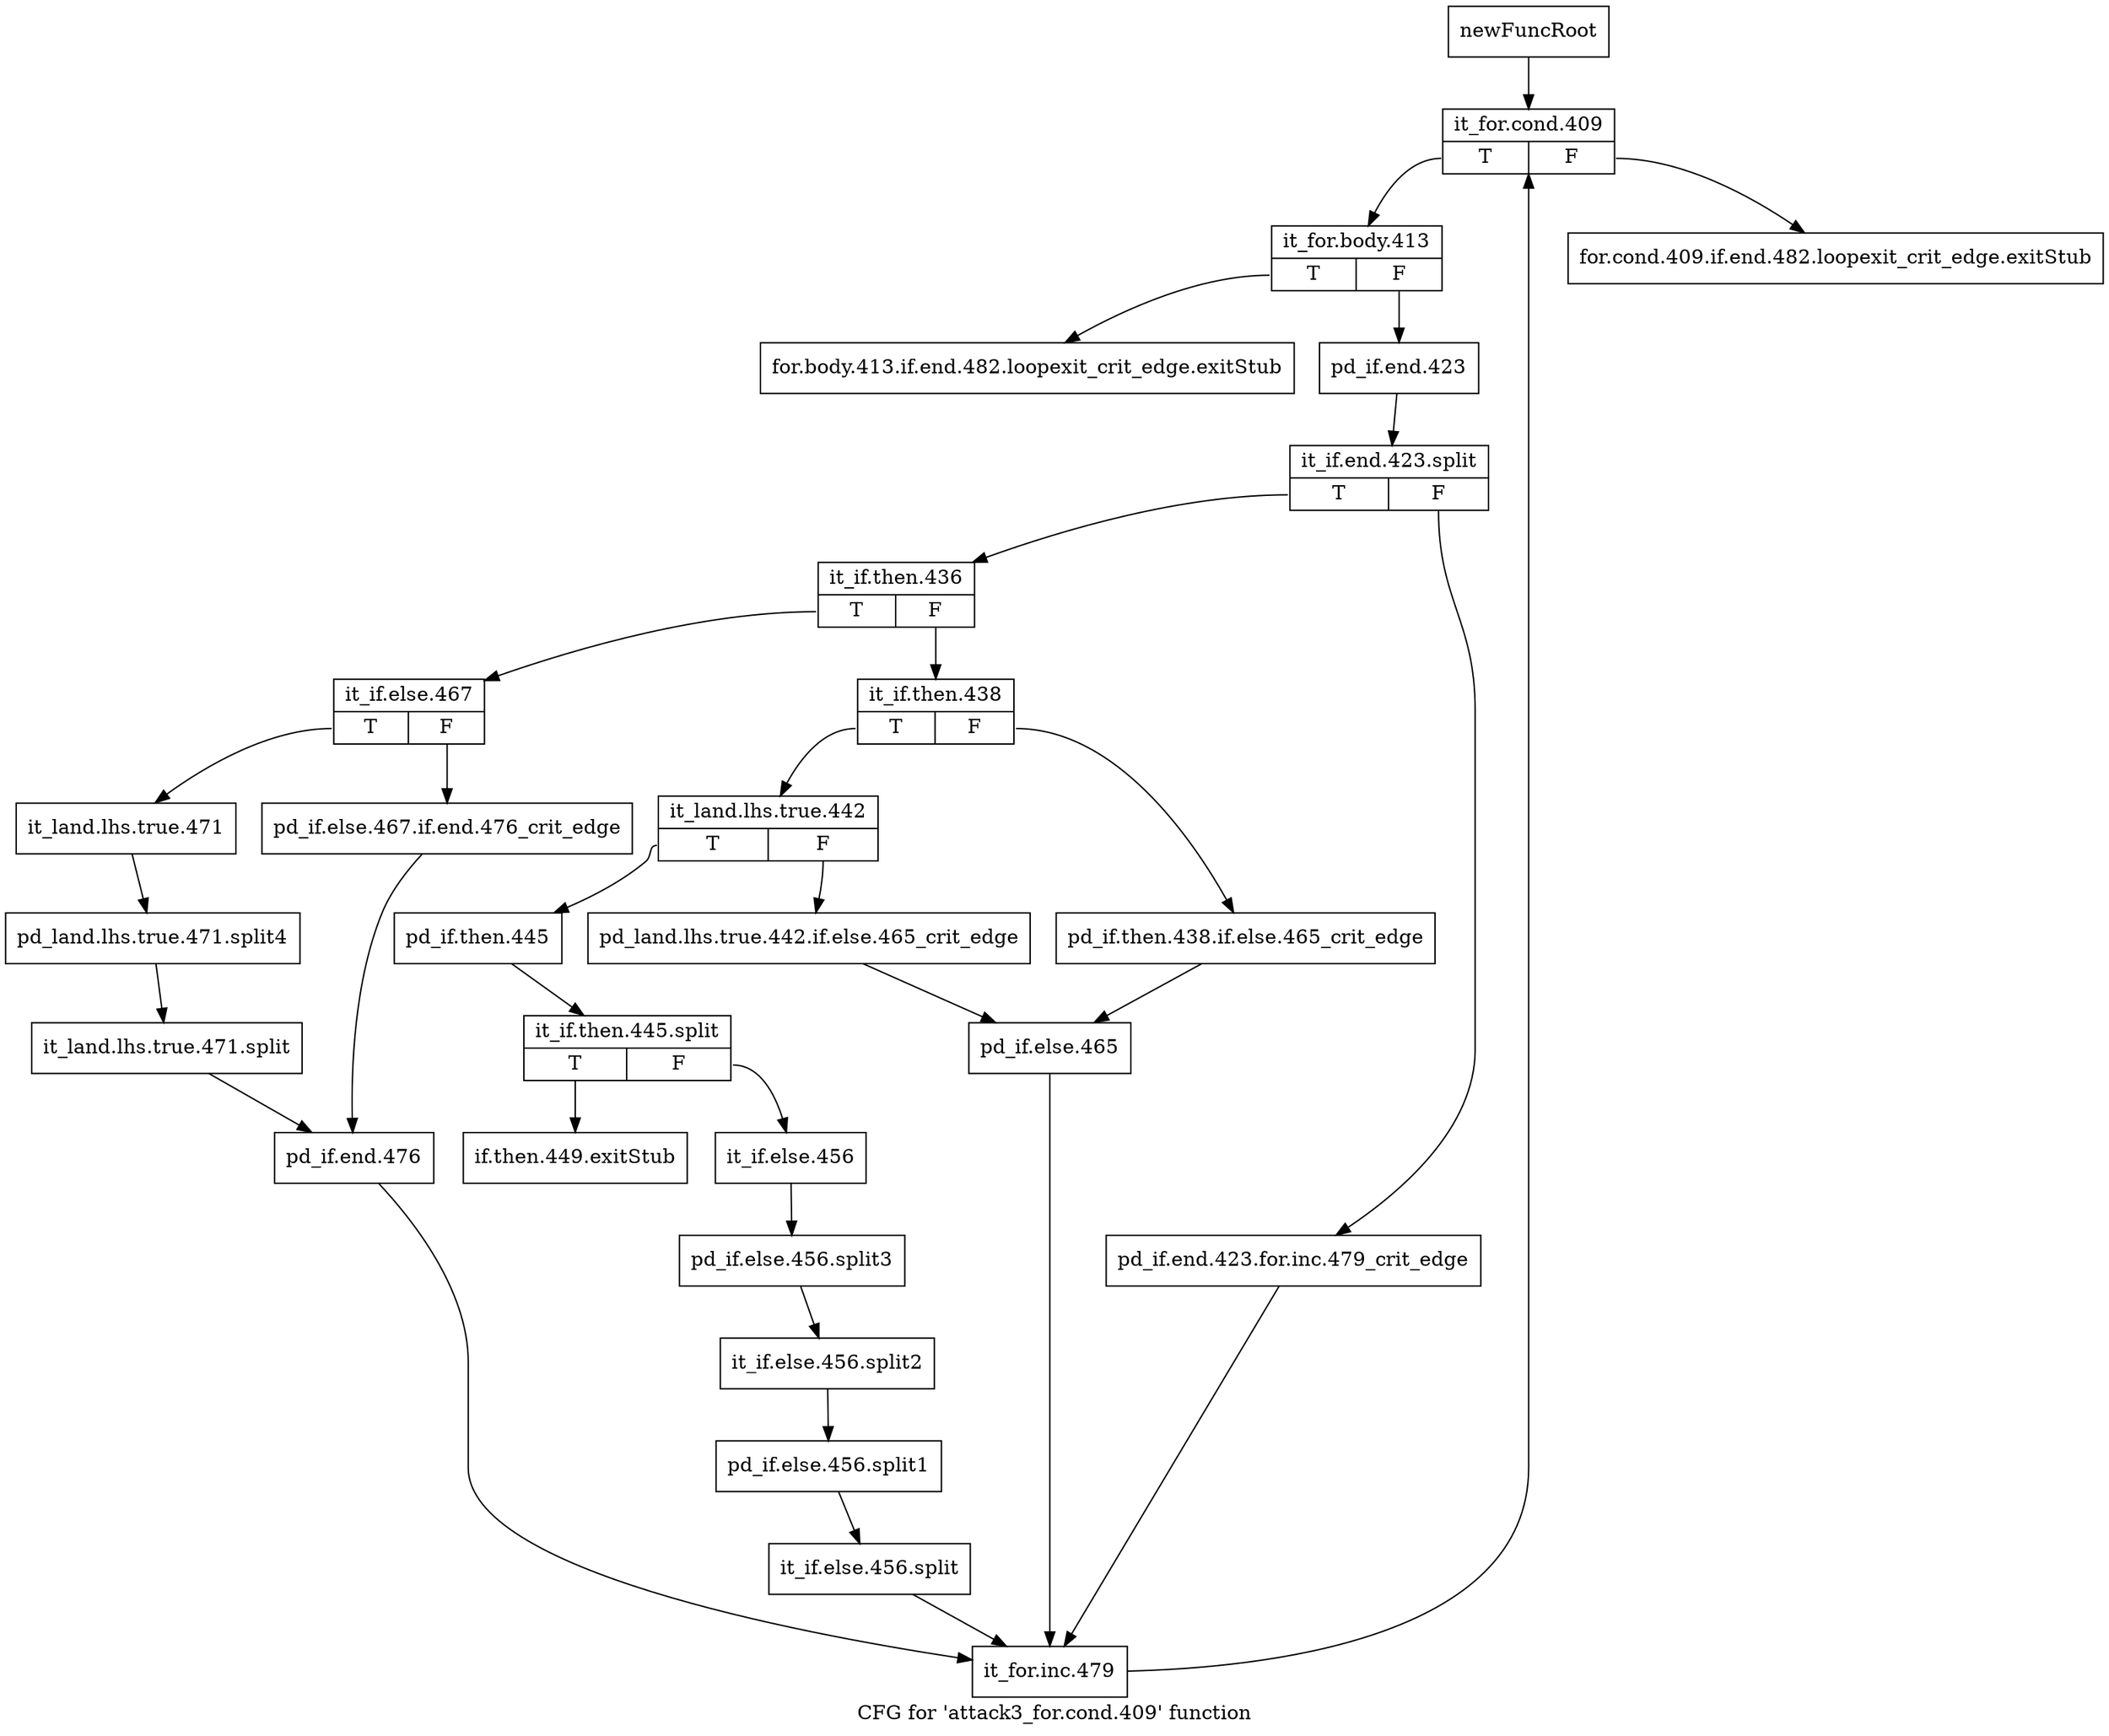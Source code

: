 digraph "CFG for 'attack3_for.cond.409' function" {
	label="CFG for 'attack3_for.cond.409' function";

	Node0x448d5f0 [shape=record,label="{newFuncRoot}"];
	Node0x448d5f0 -> Node0x448d730;
	Node0x448d640 [shape=record,label="{for.cond.409.if.end.482.loopexit_crit_edge.exitStub}"];
	Node0x448d690 [shape=record,label="{for.body.413.if.end.482.loopexit_crit_edge.exitStub}"];
	Node0x448d6e0 [shape=record,label="{if.then.449.exitStub}"];
	Node0x448d730 [shape=record,label="{it_for.cond.409|{<s0>T|<s1>F}}"];
	Node0x448d730:s0 -> Node0x448d780;
	Node0x448d730:s1 -> Node0x448d640;
	Node0x448d780 [shape=record,label="{it_for.body.413|{<s0>T|<s1>F}}"];
	Node0x448d780:s0 -> Node0x448d690;
	Node0x448d780:s1 -> Node0x448d7d0;
	Node0x448d7d0 [shape=record,label="{pd_if.end.423}"];
	Node0x448d7d0 -> Node0x5017cc0;
	Node0x5017cc0 [shape=record,label="{it_if.end.423.split|{<s0>T|<s1>F}}"];
	Node0x5017cc0:s0 -> Node0x448d870;
	Node0x5017cc0:s1 -> Node0x448d820;
	Node0x448d820 [shape=record,label="{pd_if.end.423.for.inc.479_crit_edge}"];
	Node0x448d820 -> Node0x448dc30;
	Node0x448d870 [shape=record,label="{it_if.then.436|{<s0>T|<s1>F}}"];
	Node0x448d870:s0 -> Node0x448daf0;
	Node0x448d870:s1 -> Node0x448d8c0;
	Node0x448d8c0 [shape=record,label="{it_if.then.438|{<s0>T|<s1>F}}"];
	Node0x448d8c0:s0 -> Node0x448d960;
	Node0x448d8c0:s1 -> Node0x448d910;
	Node0x448d910 [shape=record,label="{pd_if.then.438.if.else.465_crit_edge}"];
	Node0x448d910 -> Node0x448da00;
	Node0x448d960 [shape=record,label="{it_land.lhs.true.442|{<s0>T|<s1>F}}"];
	Node0x448d960:s0 -> Node0x448da50;
	Node0x448d960:s1 -> Node0x448d9b0;
	Node0x448d9b0 [shape=record,label="{pd_land.lhs.true.442.if.else.465_crit_edge}"];
	Node0x448d9b0 -> Node0x448da00;
	Node0x448da00 [shape=record,label="{pd_if.else.465}"];
	Node0x448da00 -> Node0x448dc30;
	Node0x448da50 [shape=record,label="{pd_if.then.445}"];
	Node0x448da50 -> Node0x5017c20;
	Node0x5017c20 [shape=record,label="{it_if.then.445.split|{<s0>T|<s1>F}}"];
	Node0x5017c20:s0 -> Node0x448d6e0;
	Node0x5017c20:s1 -> Node0x448daa0;
	Node0x448daa0 [shape=record,label="{it_if.else.456}"];
	Node0x448daa0 -> Node0x5017c70;
	Node0x5017c70 [shape=record,label="{pd_if.else.456.split3}"];
	Node0x5017c70 -> Node0x5017d60;
	Node0x5017d60 [shape=record,label="{it_if.else.456.split2}"];
	Node0x5017d60 -> Node0x5017bd0;
	Node0x5017bd0 [shape=record,label="{pd_if.else.456.split1}"];
	Node0x5017bd0 -> Node0x50ef9c0;
	Node0x50ef9c0 [shape=record,label="{it_if.else.456.split}"];
	Node0x50ef9c0 -> Node0x448dc30;
	Node0x448daf0 [shape=record,label="{it_if.else.467|{<s0>T|<s1>F}}"];
	Node0x448daf0:s0 -> Node0x448db90;
	Node0x448daf0:s1 -> Node0x448db40;
	Node0x448db40 [shape=record,label="{pd_if.else.467.if.end.476_crit_edge}"];
	Node0x448db40 -> Node0x448dbe0;
	Node0x448db90 [shape=record,label="{it_land.lhs.true.471}"];
	Node0x448db90 -> Node0x50ce8c0;
	Node0x50ce8c0 [shape=record,label="{pd_land.lhs.true.471.split4}"];
	Node0x50ce8c0 -> Node0x50ce870;
	Node0x50ce870 [shape=record,label="{it_land.lhs.true.471.split}"];
	Node0x50ce870 -> Node0x448dbe0;
	Node0x448dbe0 [shape=record,label="{pd_if.end.476}"];
	Node0x448dbe0 -> Node0x448dc30;
	Node0x448dc30 [shape=record,label="{it_for.inc.479}"];
	Node0x448dc30 -> Node0x448d730;
}
